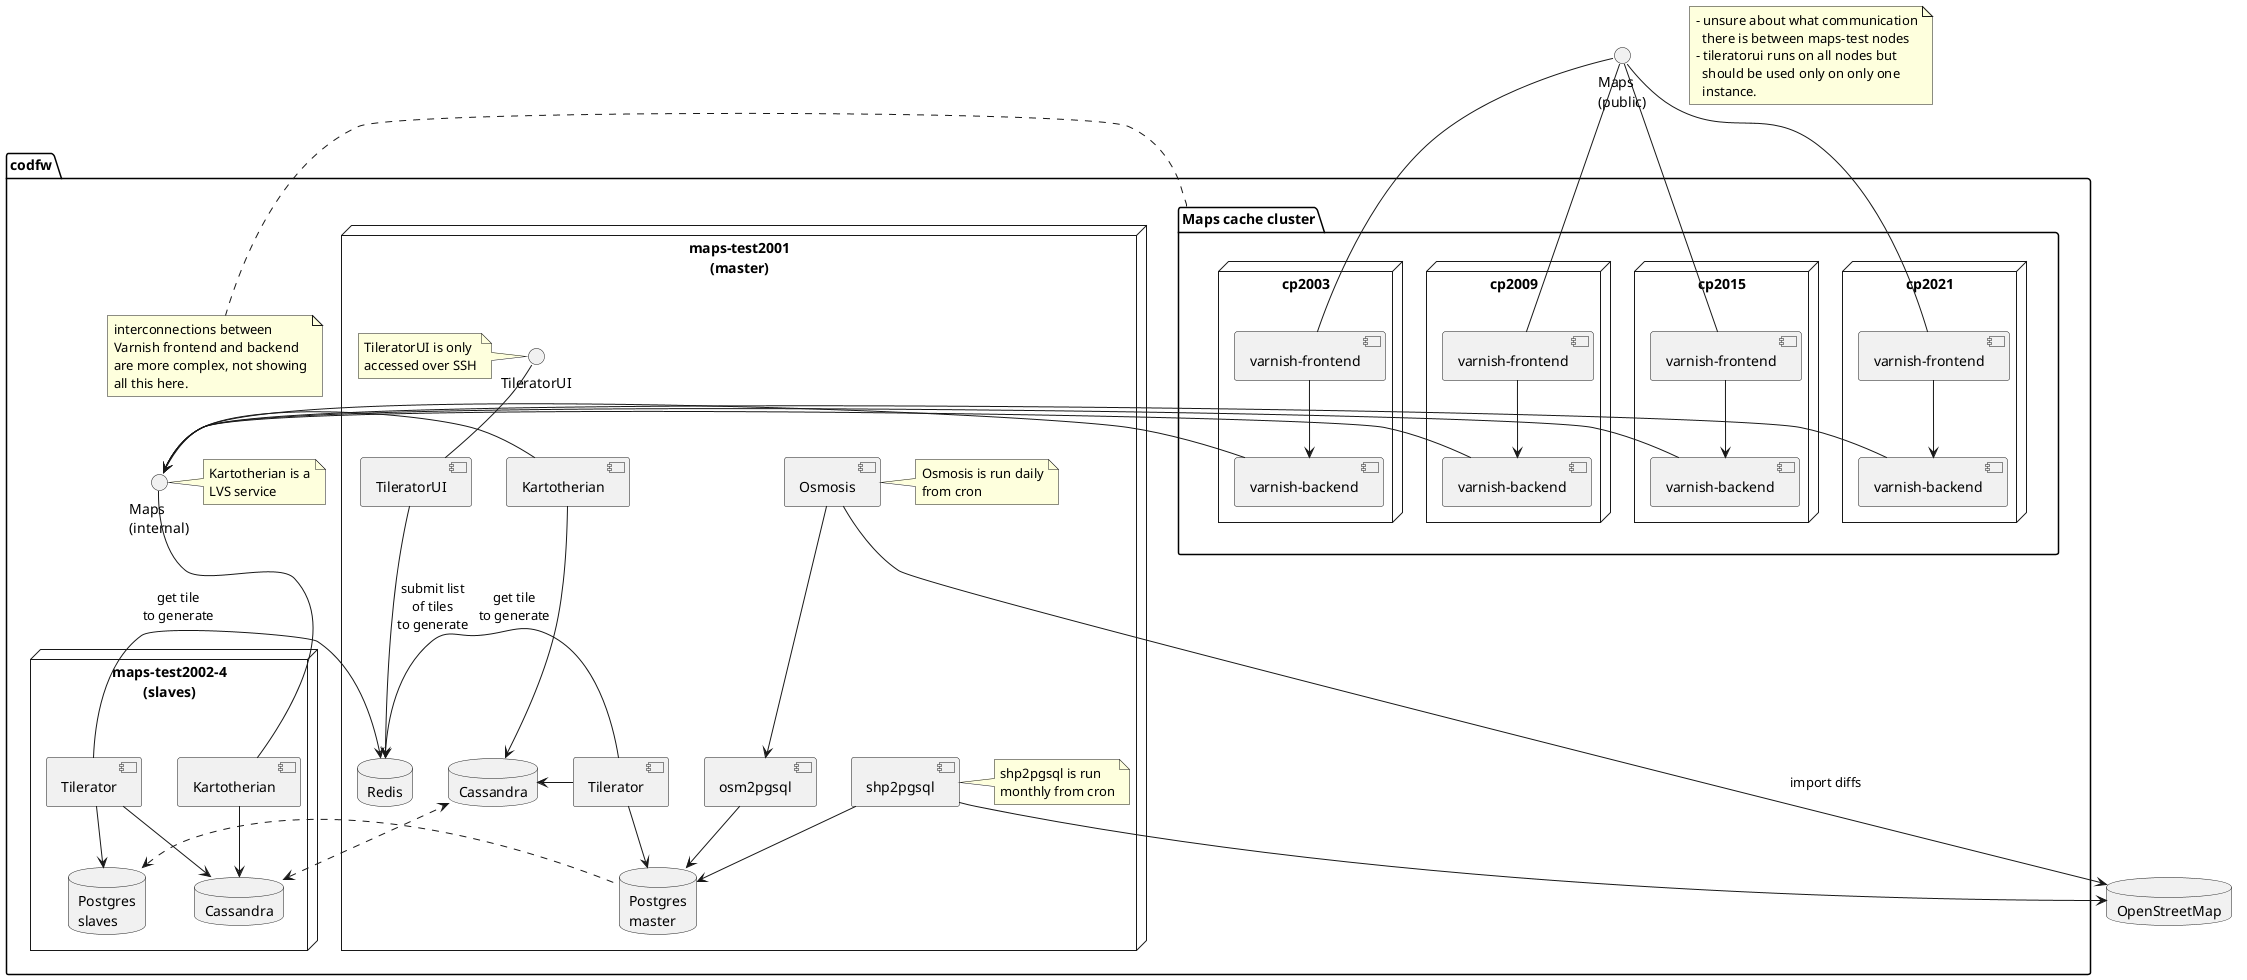 @startuml

() "Maps\n(public)" as mapsP

database OpenStreetMap as osm

package codfw {

  package "Maps cache cluster" as cache {
    node cp2003 {
      [varnish-frontend] as vfe2003
      [varnish-backend] as vbe2003
    }
    node cp2009 {
      [varnish-frontend] as vfe2009
      [varnish-backend] as vbe2009
    }
    node cp2015 {
      [varnish-frontend] as vfe2015
      [varnish-backend] as vbe2015
    }
    node cp2021 {
      [varnish-frontend] as vfe2021
      [varnish-backend] as vbe2021
    }
  }

  () "Maps\n(internal)" as mapsI

  node "maps-test2001\n(master)" as maps2001 {
    [Kartotherian] as Kartotherian2001
    [Tilerator] as Tilerator2001
    [TileratorUI] as TileratorUI2001
    [Osmosis] as Osmosis2001
    [osm2pgsql] as osm2pgsql2001
    [shp2pgsql] as shp2pgsql2001
    database Cassandra as Cassandra2001
    database Redis as Redis2001
    database "Postgres\nmaster" as Postgres2001

    () TileratorUI as TileratorUI_endpoint2001

    Tilerator2001 -left-> Redis2001: get tile\nto generate
    Tilerator2001 --> Postgres2001
    Tilerator2001 -> Cassandra2001

    TileratorUI2001 --> Redis2001: submit list\nof tiles\nto generate

    Kartotherian2001 --> Cassandra2001

    Osmosis2001 --> osm: import diffs
    Osmosis2001 --> osm2pgsql2001
    osm2pgsql2001 --> Postgres2001
    shp2pgsql2001 --> osm
    shp2pgsql2001 --> Postgres2001

    TileratorUI_endpoint2001 -- TileratorUI2001

    note left of TileratorUI_endpoint2001
      TileratorUI is only
      accessed over SSH
    end note

    note right of Osmosis2001
      Osmosis is run daily
      from cron
    end note

    note right of shp2pgsql2001
      shp2pgsql is run
      monthly from cron
    end note
  }
  node "maps-test2002-4\n(slaves)" as maps2002 {
    [Kartotherian] as Kartotherian20xx
    [Tilerator] as Tilerator20xx
    database Cassandra as Cassandra20xx
    database "Postgres\nslaves" as Postgres20xx

    Tilerator20xx -left-> Redis2001: get tile\nto generate
    Tilerator20xx --> Postgres20xx
    Tilerator20xx --> Cassandra20xx

    Kartotherian20xx --> Cassandra20xx
  }

  mapsI - Kartotherian2001
  mapsI - Kartotherian20xx

  vbe2003 -> mapsI
  vbe2009 -> mapsI
  vbe2015 -> mapsI
  vbe2021 -> mapsI

  vfe2003 --> vbe2003
  vfe2009 --> vbe2009
  vfe2015 --> vbe2015
  vfe2021 --> vbe2021

' un comment the block below to have the mostly complete Varnish connections
'  vfe2003 --> vbe2003
'  vfe2003 --> vbe2009
'  vfe2003 --> vbe2015
'  vfe2003 --> vbe2021
'
'  vfe2009 --> vbe2003
'  vfe2009 --> vbe2009
'  vfe2009 --> vbe2015
'  vfe2009 --> vbe2021
'
'  vfe2015 --> vbe2003
'  vfe2015 --> vbe2009
'  vfe2015 --> vbe2015
'  vfe2015 --> vbe2021
'
'  vfe2021 --> vbe2003
'  vfe2021 --> vbe2009
'  vfe2021 --> vbe2015
'  vfe2021 --> vbe2021

  mapsP -- vfe2003
  mapsP -- vfe2009
  mapsP -- vfe2015
  mapsP -- vfe2021

  Postgres20xx <. Postgres2001
  Cassandra20xx <.> Cassandra2001

  note right of cache
    interconnections between
    Varnish frontend and backend
    are more complex, not showing
    all this here.
  end note

  note right of mapsI
    Kartotherian is a
    LVS service
  end note
}

note as n1
 - unsure about what communication
   there is between maps-test nodes
 - tileratorui runs on all nodes but
   should be used only on only one
   instance.
end note

@enduml